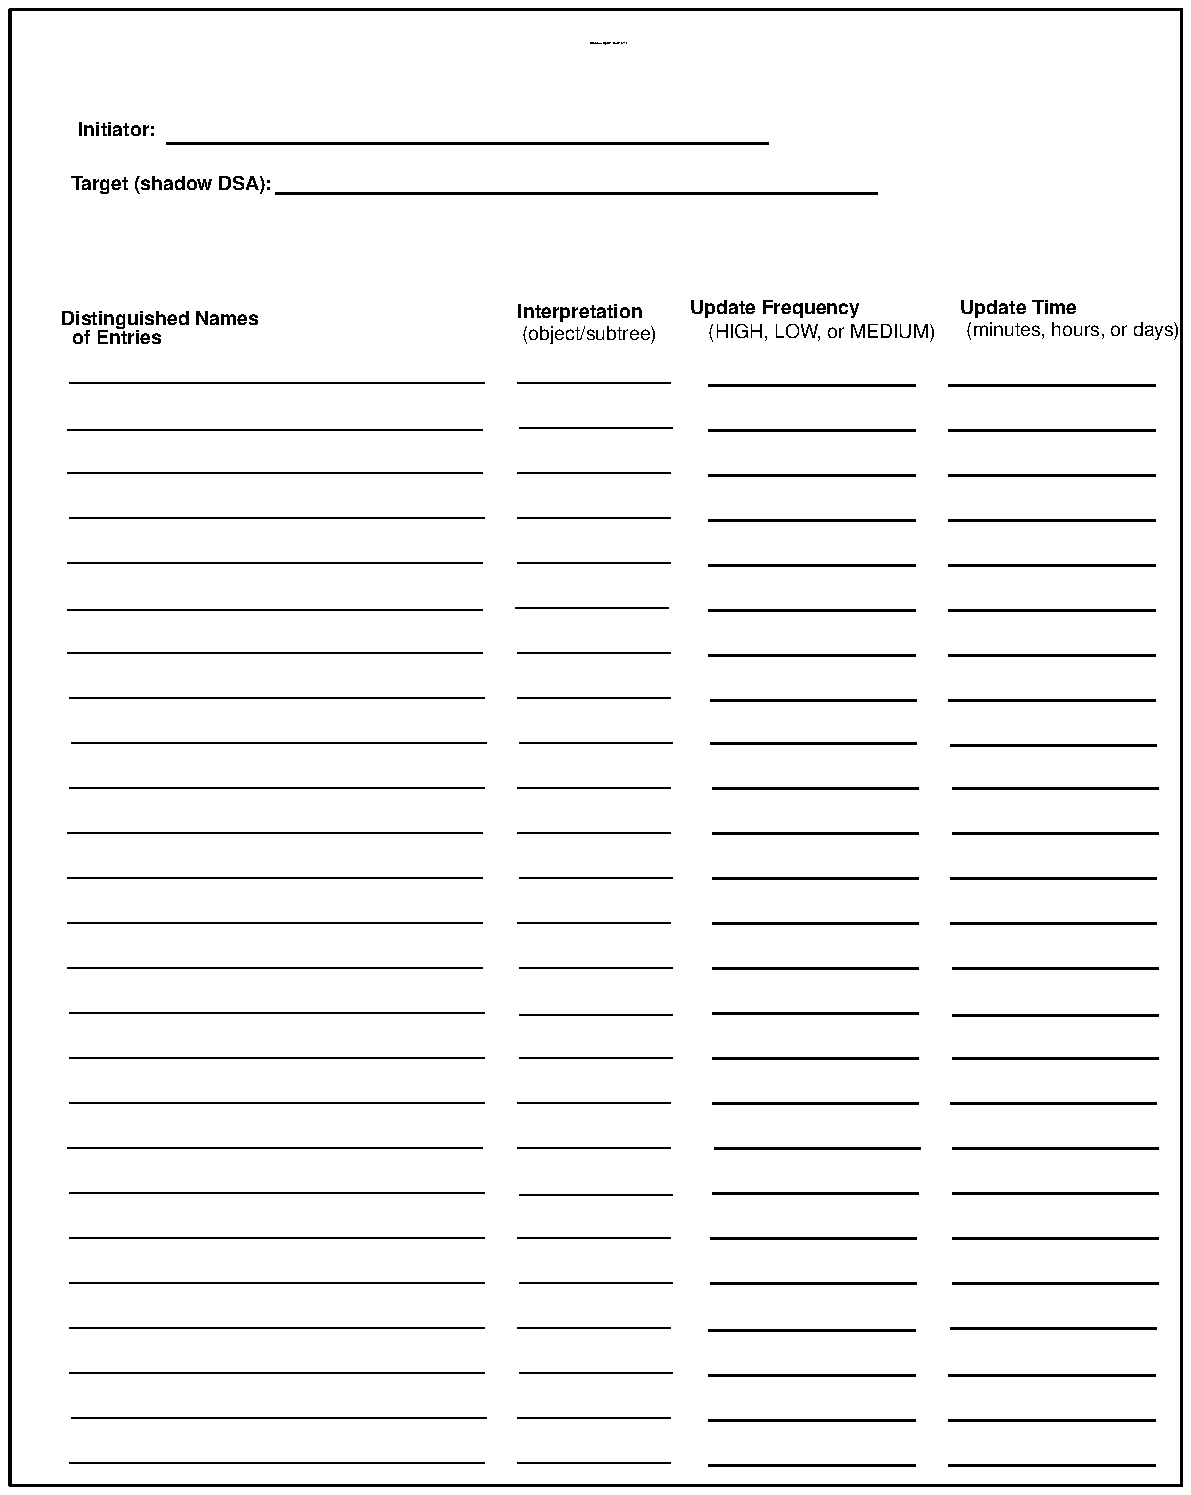 ...\" @OSF_COPYRIGHT@
...\" COPYRIGHT NOTICE
...\" Copyright (c) 1990, 1991, 1992, 1993 Open Software Foundation, Inc.
...\" ALL RIGHTS RESERVED (DCE).  See the file named COPYRIGHT.DCE in the
...\" src directory for the full copyright text.
...\" 
...\" HISTORY
...\" $Log: fig14.shadowworksheetE.pic,v $
...\" Revision 1.1.2.1  1994/08/04  21:02:12  hal
...\" 	Create DCE GDS Admin Gd & Ref from GDS parts of Adm Gd & Cmd Ref; fix log
...\" 	[1994/08/04  20:37:36  hal]
...\"
...\" Revision 1.1.4.2  1993/08/12  17:19:41  buckler
...\" 	{edit, R1.0.2}
...\" 	Prentice-Hall editorial changes.
...\" 	[1993/08/12  17:03:37  buckler]
...\" 
...\" Revision 1.1.2.3  1993/01/28  19:09:05  dbelch
...\" 	Embedding copyright notice
...\" 	[1993/01/28  18:37:32  dbelch]
...\" 
...\" Revision 1.1.2.2  1992/12/08  20:37:40  rnollman
...\" 	new illustration
...\" 	[1992/12/08  20:37:13  rnollman]
...\" 
...\" $EndLog$
.PS
scale = 106.667
.ps 20
line   from 503, 108 \
	to 612, 108 
line   from 502, 84 \
	to 611, 84 
line   from 503, 132 \
	to 612, 132 
line   from 503, 156 \
	to 612, 156 
line   from 503, 180 \
	to 612, 180 
line   from 502, 204 \
	to 611, 204 
line   from 503, 228 \
	to 612, 228 
line   from 503, 251 \
	to 612, 251 
line   from 503, 276 \
	to 612, 276 
line   from 502, 300 \
	to 611, 300 
line   from 502, 324 \
	to 611, 324 
line   from 503, 348 \
	to 612, 348 
line   from 503, 372 \
	to 612, 372 
line   from 502, 395 \
	to 611, 395 
line   from 374, 419 \
	to 483, 419 
line   from 374, 396 \
	to 483, 396 
line   from 375, 372 \
	to 484, 372 
line   from 375, 348 \
	to 484, 348 
line   from 375, 324 \
	to 484, 324 
line   from 375, 300 \
	to 484, 300 
line   from 375, 276 \
	to 484, 276 
line   from 375, 252 \
	to 484, 252 
line   from 375, 228 \
	to 484, 228 
line   from 375, 204 \
	to 484, 204 
line   from 376, 180 \
	to 485, 180 
line   from 375, 156 \
	to 484, 156 
line   from 374, 132 \
	to 483, 132 
line   from 374, 108 \
	to 483, 108 
.ps 10
line   from 271, 12 \
	to 352, 12 
line   from 271, 36 \
	to 352, 36 
line   from 272, 60 \
	to 353, 60 
line   from 271, 84 \
	to 352, 84 
line   from 272, 108 \
	to 353, 108 
line   from 271, 132 \
	to 352, 132 
line   from 272, 155 \
	to 353, 155 
line   from 271, 180 \
	to 352, 180 
line   from 271, 204 \
	to 352, 204 
line   from 272, 228 \
	to 353, 228 
line   from 272, 251 \
	to 353, 251 
line   from 272, 276 \
	to 353, 276 
line   from 271, 300 \
	to 352, 300 
line   from 272, 324 \
	to 353, 324 
line   from 271, 348 \
	to 352, 348 
line   from 271, 372 \
	to 352, 372 
line   from 272, 396 \
	to 353, 396 
line   from 271, 420 \
	to 352, 420 
line   from 271, 444 \
	to 352, 444 
line   from 270, 468 \
	to 351, 468 
line   from 271, 492 \
	to 352, 492 
line   from 271, 516 \
	to 352, 516 
line   from 271, 540 \
	to 352, 540 
line   from 272, 564 \
	to 353, 564 
line   from 31, 348 \
	to 252, 348 
line   from 31, 324 \
	to 252, 324 
line   from 32, 372 \
	to 253, 372 
line   from 33, 396 \
	to 254, 396 
line   from 32, 420 \
	to 253, 420 
line   from 31, 444 \
	to 252, 444 
line   from 31, 467 \
	to 252, 467 
line   from 31, 492 \
	to 252, 492 
line   from 32, 516 \
	to 253, 516 
line   from 31, 540 \
	to 252, 540 
line   from 31, 563 \
	to 252, 563 
line   from 32, 588 \
	to 253, 588 
line   from 271, 588 \
	to 352, 588 
line   from 32, 12 \
	to 253, 12 
line   from 33, 36 \
	to 254, 36 
line   from 32, 60 \
	to 253, 60 
line   from 32, 84 \
	to 253, 84 
line   from 32, 108 \
	to 253, 108 
line   from 32, 132 \
	to 253, 132 
line   from 32, 156 \
	to 253, 156 
line   from 31, 180 \
	to 252, 180 
line   from 32, 204 \
	to 253, 204 
line   from 32, 228 \
	to 253, 228 
line   from 32, 252 \
	to 253, 252 
line   from 31, 276 \
	to 252, 276 
line   from 31, 300 \
	to 252, 300 
"\fH\s7(object/subtree)\s0\fP"  at 309, 614
"\f(HB\s7Interpretation\s0\fP"  at 304, 626
.ps 20
line   from 142, 689 \
	to 462, 689 
.ps 10
"\f(HB\s7Target (shadow DSA):\s0\fP"  at 86, 694
.ps 20
line   from 84, 716 \
	to 404, 716 
.ps 10
"\f(HB\s7Initiator:\s0\fP"  at 57, 723
"\fH\s7(minutes, hours, or days)\s0\fP"  at 567, 616
"\f(HB\s7Update Time\s0\fP"  at 538, 628
"\fH\s7(HIGH, LOW, or MEDIUM)\s0\fP"  at 433, 615
"\f(HB\s7Update Frequency\s0\fP"  at 408, 628
.ps 20
line   from 373, 35 \
	to 482, 35 
line   from 501, 35 \
	to 610, 35 
line   from 501, 11 \
	to 610, 11 
line   from 373, 11 \
	to 482, 11 
line   from 373, 59 \
	to 482, 59 
line   from 501, 59 \
	to 610, 59 
line   from 373, 83 \
	to 482, 83 
line   from 373, 587 \
	to 482, 587 
line   from 501, 587 \
	to 610, 587 
line   from 501, 563 \
	to 610, 563 
line   from 373, 563 \
	to 482, 563 
line   from 373, 515 \
	to 482, 515 
line   from 501, 515 \
	to 610, 515 
line   from 501, 539 \
	to 610, 539 
line   from 373, 539 \
	to 482, 539 
.ps 10
"\f(HB\s7of Entries\s0\fP"  at 57, 612
"\f(HB\s7Distinguished Names\s0\fP"  at 80, 622
.ps 20
line   from 373, 491 \
	to 482, 491 
line   from 501, 491 \
	to 610, 491 
line   from 501, 467 \
	to 610, 467 
line   from 373, 467 \
	to 482, 467 
line   from 501, 419 \
	to 610, 419 
line   from 501, 443 \
	to 610, 443 
line   from 373, 443 \
	to 482, 443 
.ps 10
"\f(HB\s10Shadow Update Worksheet\s0\fP"  at 319, 772
.ps 20
box  wid 625 ht 787 at 312.5, 393.5
.PE
